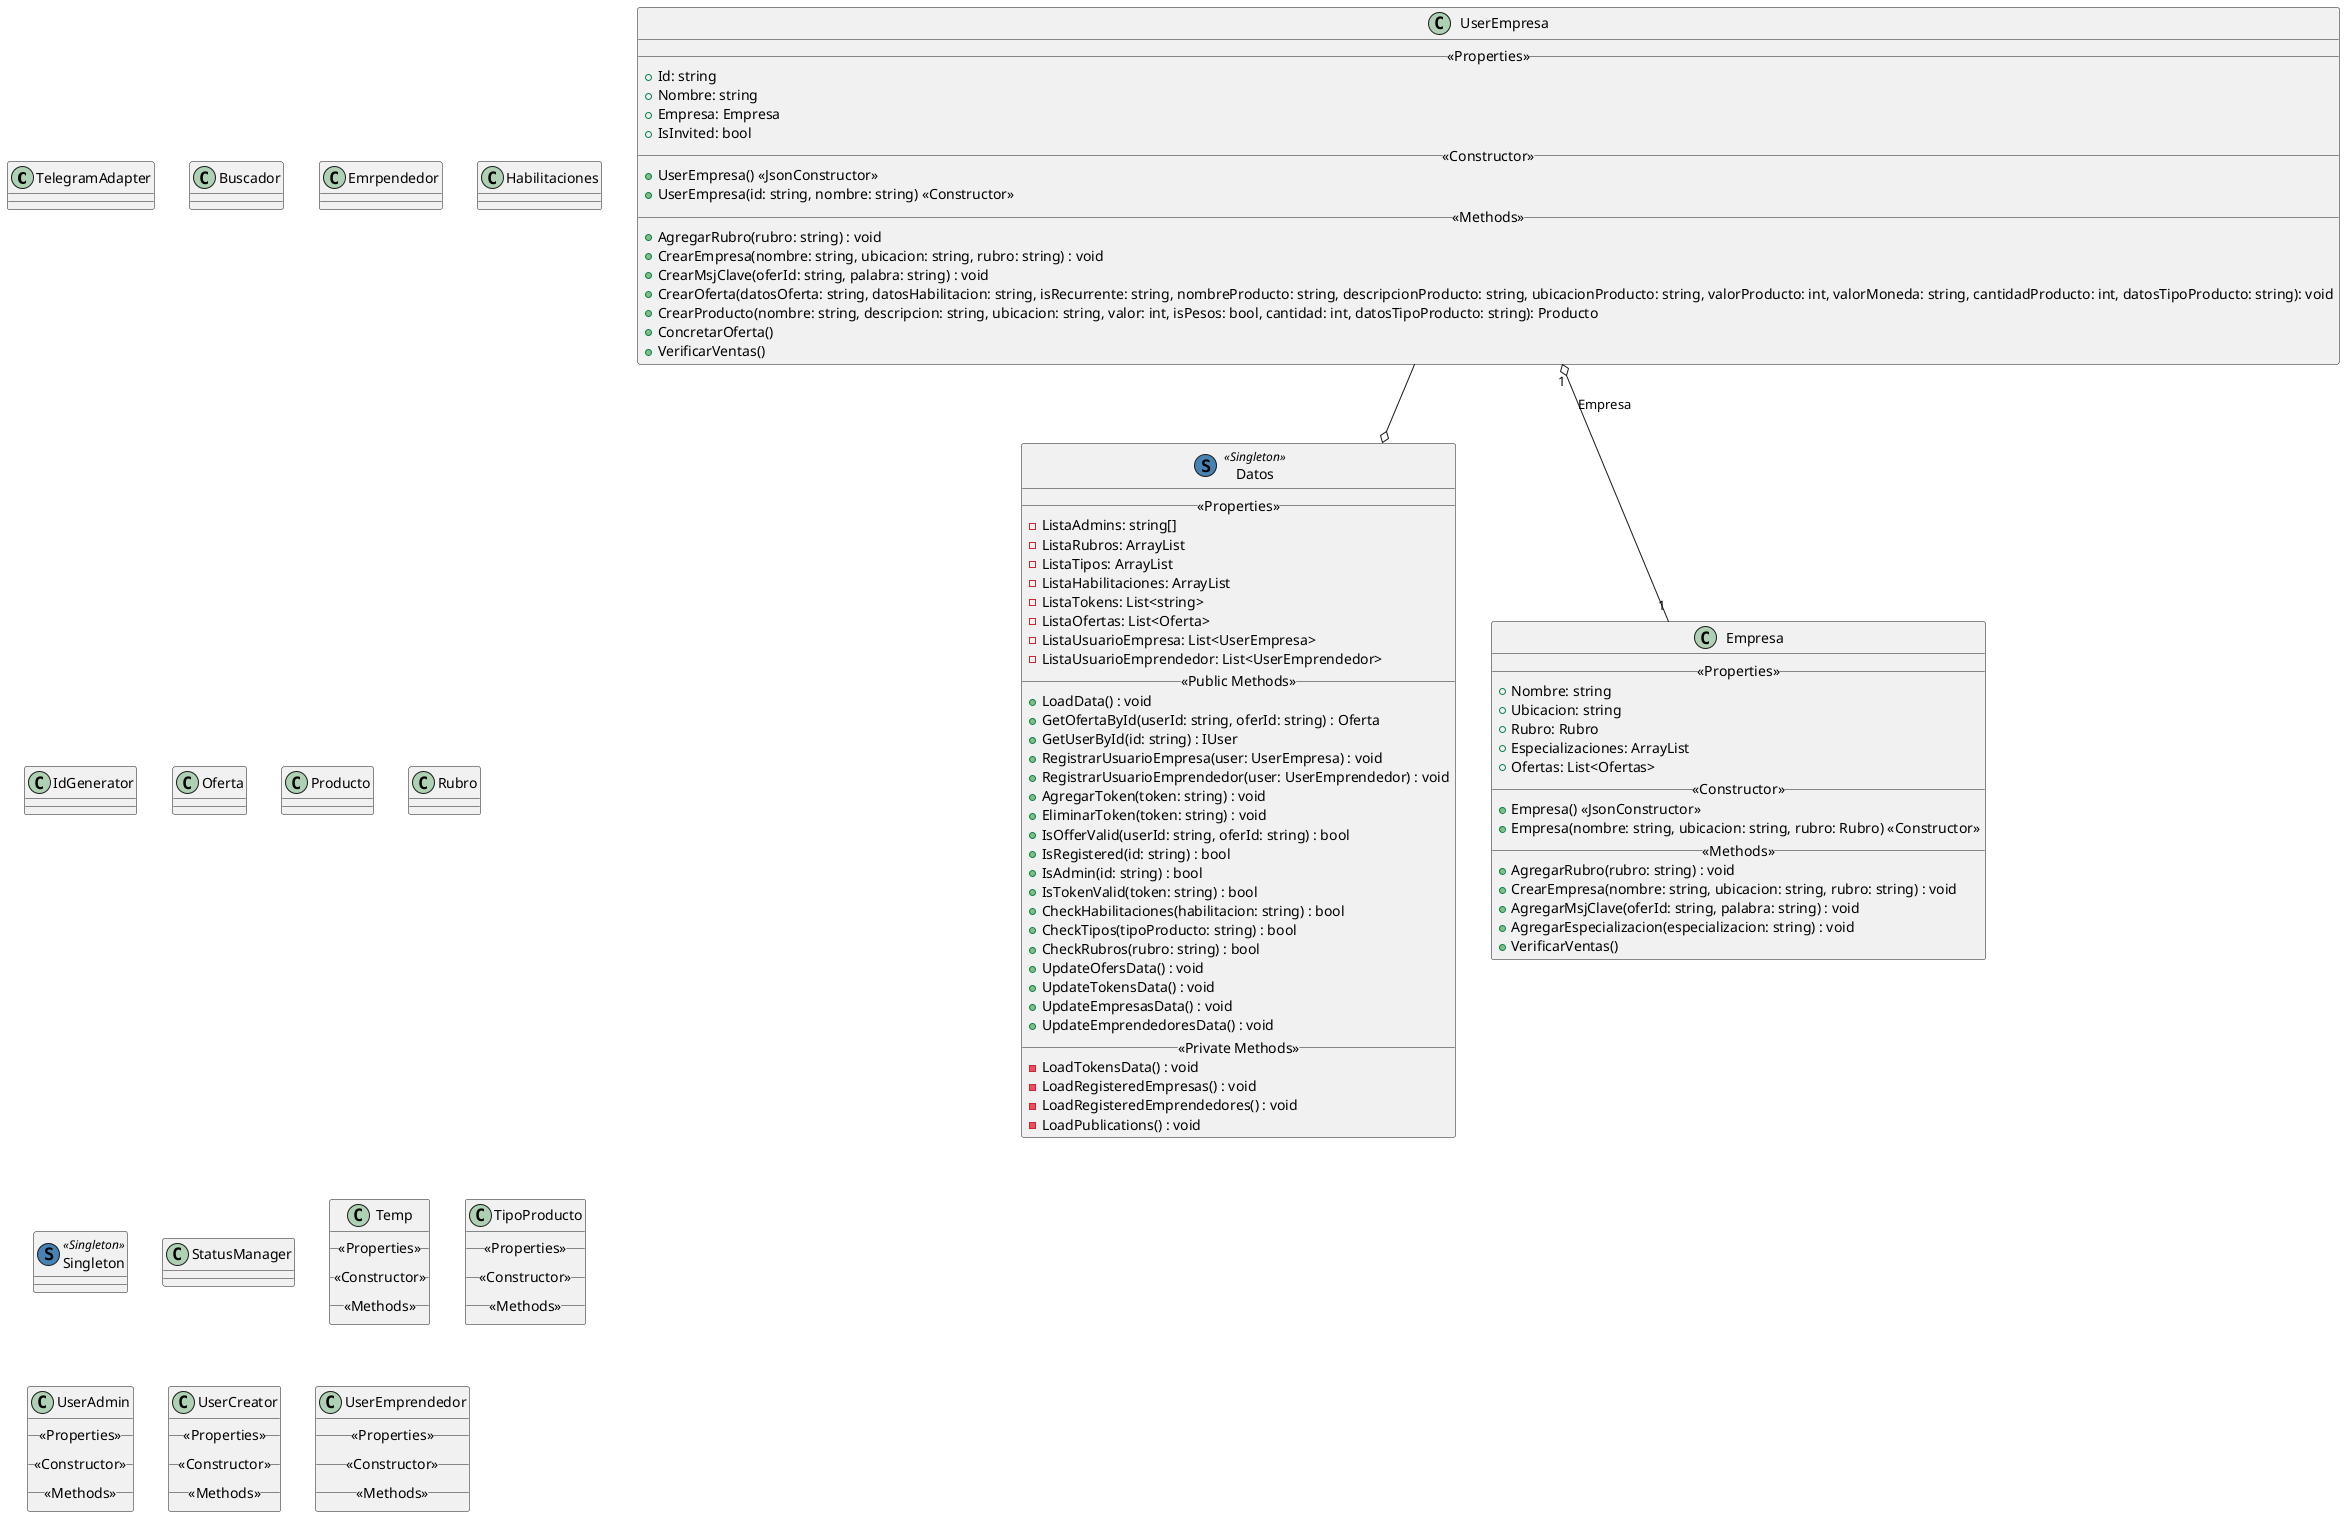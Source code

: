 @startuml

class TelegramAdapter {}

class Buscador {}

class Datos << (S, SteelBlue) Singleton >> {
    __<<Properties>>__
    - ListaAdmins: string[]
    - ListaRubros: ArrayList
    - ListaTipos: ArrayList
    - ListaHabilitaciones: ArrayList
    - ListaTokens: List<string>
    - ListaOfertas: List<Oferta>
    - ListaUsuarioEmpresa: List<UserEmpresa>
    - ListaUsuarioEmprendedor: List<UserEmprendedor>
    __<<Public Methods>>__
    + LoadData() : void
    + GetOfertaById(userId: string, oferId: string) : Oferta
    + GetUserById(id: string) : IUser
    + RegistrarUsuarioEmpresa(user: UserEmpresa) : void
    + RegistrarUsuarioEmprendedor(user: UserEmprendedor) : void
    + AgregarToken(token: string) : void
    + EliminarToken(token: string) : void
    + IsOfferValid(userId: string, oferId: string) : bool
    + IsRegistered(id: string) : bool
    + IsAdmin(id: string) : bool 
    + IsTokenValid(token: string) : bool
    + CheckHabilitaciones(habilitacion: string) : bool
    + CheckTipos(tipoProducto: string) : bool
    + CheckRubros(rubro: string) : bool
    + UpdateOfersData() : void
    + UpdateTokensData() : void
    + UpdateEmpresasData() : void
    + UpdateEmprendedoresData() : void
    __<<Private Methods>>__
    - LoadTokensData() : void
    - LoadRegisteredEmpresas() : void
    - LoadRegisteredEmprendedores() : void
    - LoadPublications() : void
}

class Emrpendedor {}

class Empresa {
    __<<Properties>>__
    + Nombre: string
    + Ubicacion: string
    + Rubro: Rubro
    + Especializaciones: ArrayList
    + Ofertas: List<Ofertas>
    __<<Constructor>>__
    + Empresa() <<JsonConstructor>>
    + Empresa(nombre: string, ubicacion: string, rubro: Rubro) <<Constructor>>
    __<<Methods>>__
    + AgregarRubro(rubro: string) : void
    + CrearEmpresa(nombre: string, ubicacion: string, rubro: string) : void
    + AgregarMsjClave(oferId: string, palabra: string) : void
    + AgregarEspecializacion(especializacion: string) : void
    + VerificarVentas()
}

class Habilitaciones {}

class IdGenerator {}

class Oferta {}

class Producto {}

class Rubro {}

class Singleton << (S, SteelBlue) Singleton >> {}

class StatusManager {}

class Temp {
    __<<Properties>>__
    __<<Constructor>>__
    __<<Methods>>__
}

class TipoProducto {
    __<<Properties>>__
    __<<Constructor>>__
    __<<Methods>>__
}

class UserAdmin {
    __<<Properties>>__
    __<<Constructor>>__
    __<<Methods>>__
}

class UserCreator {
    __<<Properties>>__
    __<<Constructor>>__
    __<<Methods>>__
}
 
class UserEmprendedor {
    __<<Properties>>__
    __<<Constructor>>__
    __<<Methods>>__
}

class UserEmpresa {
     __<<Properties>>__
    + Id: string
    + Nombre: string
    + Empresa: Empresa
    + IsInvited: bool
    __<<Constructor>>__
    + UserEmpresa() <<JsonConstructor>>
    + UserEmpresa(id: string, nombre: string) <<Constructor>>
    __<<Methods>>__
    + AgregarRubro(rubro: string) : void
    + CrearEmpresa(nombre: string, ubicacion: string, rubro: string) : void
    + CrearMsjClave(oferId: string, palabra: string) : void
    + CrearOferta(datosOferta: string, datosHabilitacion: string, isRecurrente: string, nombreProducto: string, descripcionProducto: string, ubicacionProducto: string, valorProducto: int, valorMoneda: string, cantidadProducto: int, datosTipoProducto: string): void
    + CrearProducto(nombre: string, descripcion: string, ubicacion: string, valor: int, isPesos: bool, cantidad: int, datosTipoProducto: string): Producto
    + ConcretarOferta()
    + VerificarVentas()
}

UserEmpresa "1" o-- "1" Empresa : Empresa
UserEmpresa --o  Datos


@enduml